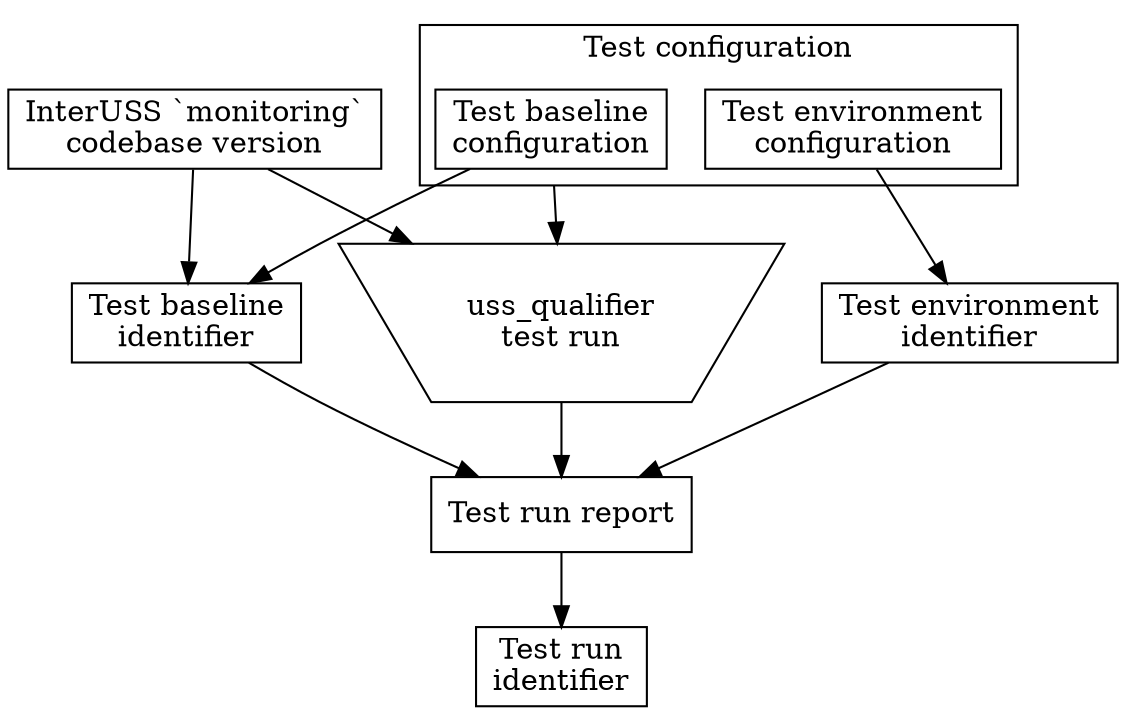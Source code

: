 digraph {
  node [shape=box]
  compound=true

  subgraph cluster_TestConfig {
    label="Test configuration"

    BaselineConfig [label="Test baseline\nconfiguration"]
    EnvironmentConfig [label="Test environment\nconfiguration"]
  }

  BaselineID [label="Test baseline\nidentifier"]
  EnvironmentID [label="Test environment\nidentifier"]
  TestRunReport [label="Test run report"]
  TestRunID [label="Test run\nidentifier"]

  BaselineConfig -> BaselineID
  EnvironmentConfig -> EnvironmentID

  uss_qualifier [label="uss_qualifier\ntest run",shape=invtrapezium]

  CodebaseVersion [label="InterUSS `monitoring`\ncodebase version"]
  CodebaseVersion -> BaselineID
  CodebaseVersion -> uss_qualifier
  BaselineConfig -> uss_qualifier [ltail=cluster_TestConfig]
  EnvironmentConfig -> uss_qualifier [style=invis]
  uss_qualifier -> TestRunReport -> TestRunID
  BaselineID -> TestRunReport
  EnvironmentID -> TestRunReport
}
